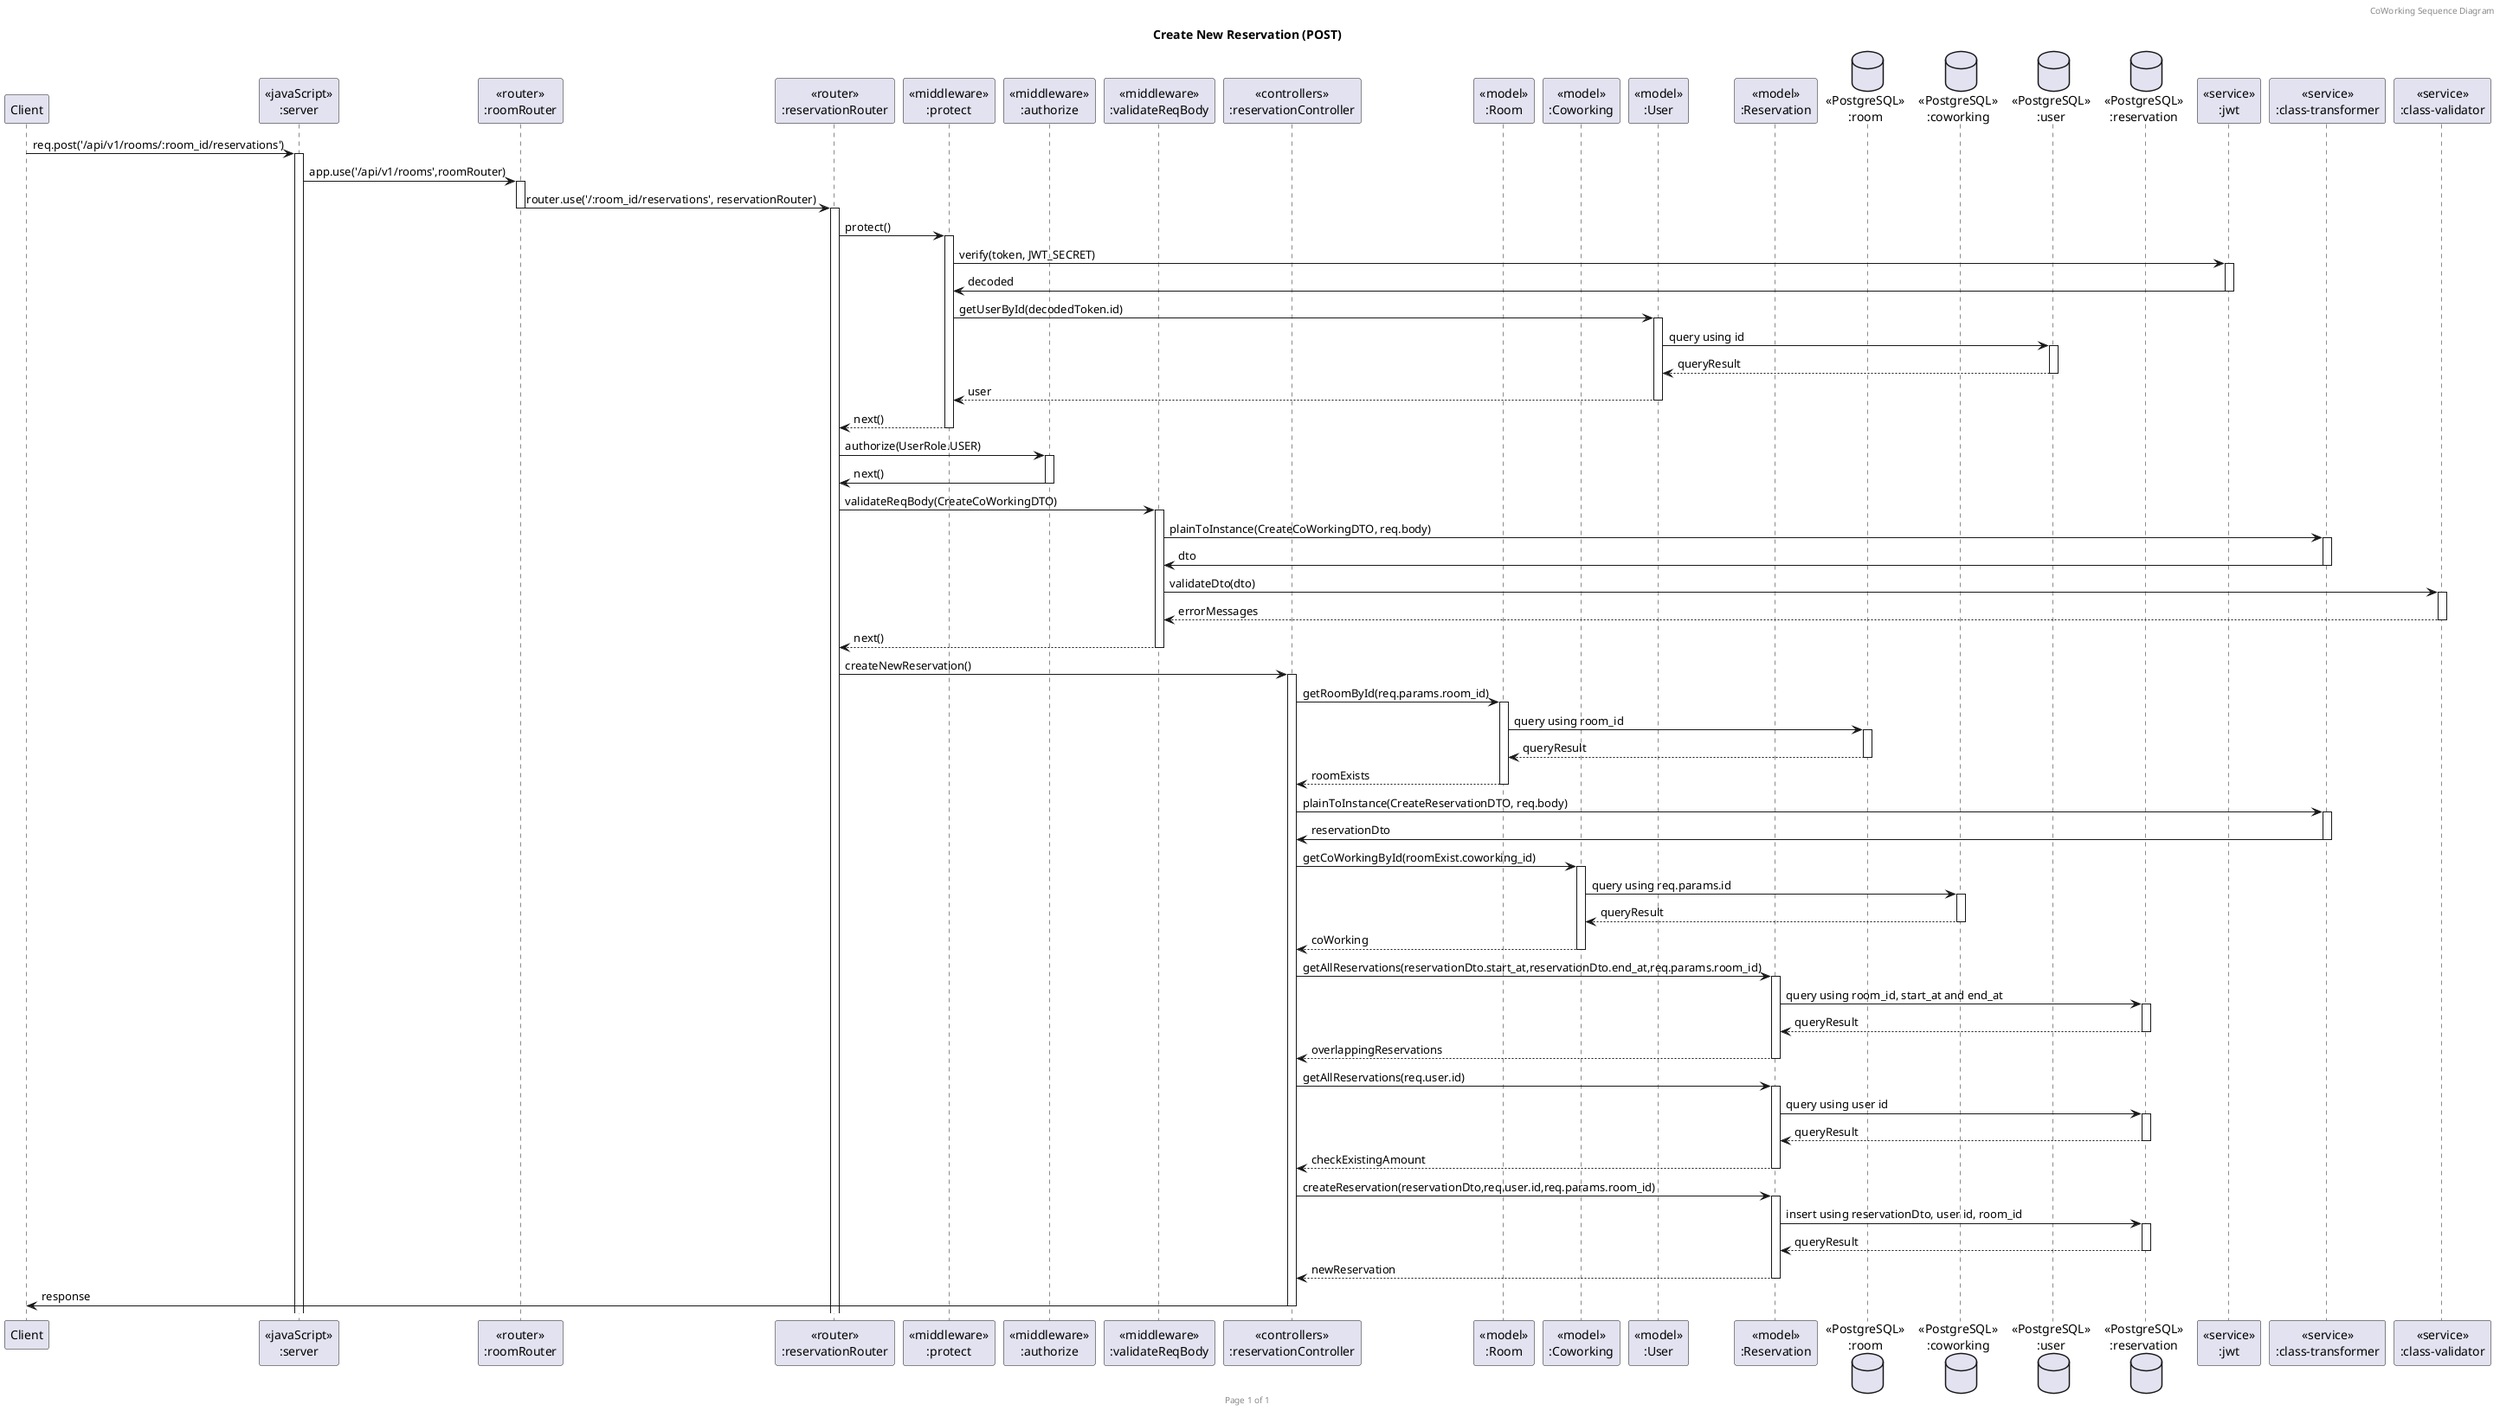 @startuml Create New Reservation (POST)

header CoWorking Sequence Diagram
footer Page %page% of %lastpage%
title "Create New Reservation (POST)"

participant "Client" as client
participant "<<javaScript>>\n:server" as server
participant "<<router>>\n:roomRouter" as roomRouter
participant "<<router>>\n:reservationRouter" as reservationRouter
participant "<<middleware>>\n:protect" as protectMiddleware
participant "<<middleware>>\n:authorize" as authorizeMiddleware
participant "<<middleware>>\n:validateReqBody" as reqMiddleware
participant "<<controllers>>\n:reservationController" as reservationController
participant "<<model>>\n:Room" as roomModel
participant "<<model>>\n:Coworking" as coWorkingModel
participant "<<model>>\n:User" as userModel
participant "<<model>>\n:Reservation" as reservationModel
database "<<PostgreSQL>>\n:room" as roomDatabase
database "<<PostgreSQL>>\n:coworking" as coWorkingDatabase
database "<<PostgreSQL>>\n:user" as userDatabase
database "<<PostgreSQL>>\n:reservation" as reservationDatabase
participant "<<service>>\n:jwt" as jwt
participant "<<service>>\n:class-transformer" as classTransformer
participant "<<service>>\n:class-validator" as classValidator

client->server ++:req.post('/api/v1/rooms/:room_id/reservations')
server->roomRouter ++:app.use('/api/v1/rooms',roomRouter)
roomRouter->reservationRouter --++: router.use('/:room_id/reservations', reservationRouter)

reservationRouter -> protectMiddleware ++: protect()
protectMiddleware -> jwt ++: verify(token, JWT_SECRET)
jwt -> protectMiddleware --: decoded
protectMiddleware -> userModel ++: getUserById(decodedToken.id)
userModel -> userDatabase ++: query using id
userDatabase --> userModel --: queryResult
userModel --> protectMiddleware --: user
protectMiddleware --> reservationRouter --: next()

reservationRouter -> authorizeMiddleware ++: authorize(UserRole.USER)
authorizeMiddleware -> reservationRouter --: next()

reservationRouter -> reqMiddleware ++: validateReqBody(CreateCoWorkingDTO)
reqMiddleware -> classTransformer ++: plainToInstance(CreateCoWorkingDTO, req.body)
classTransformer -> reqMiddleware --: dto
reqMiddleware -> classValidator ++: validateDto(dto)
classValidator --> reqMiddleware --: errorMessages
reqMiddleware --> reservationRouter --: next()


reservationRouter -> reservationController ++:createNewReservation()
reservationController -> roomModel ++: getRoomById(req.params.room_id)
roomModel -> roomDatabase ++: query using room_id
roomDatabase --> roomModel --: queryResult
roomModel --> reservationController --: roomExists

reservationController->classTransformer ++: plainToInstance(CreateReservationDTO, req.body)
classTransformer -> reservationController --: reservationDto
reservationController -> coWorkingModel ++: getCoWorkingById(roomExist.coworking_id)
coWorkingModel -> coWorkingDatabase ++: query using req.params.id
coWorkingDatabase --> coWorkingModel --: queryResult
coWorkingModel --> reservationController --: coWorking

reservationController -> reservationModel ++: getAllReservations(reservationDto.start_at,reservationDto.end_at,req.params.room_id)
reservationModel -> reservationDatabase ++: query using room_id, start_at and end_at
reservationDatabase --> reservationModel --: queryResult
reservationModel --> reservationController --: overlappingReservations

reservationController -> reservationModel ++: getAllReservations(req.user.id)
reservationModel -> reservationDatabase ++: query using user id
reservationDatabase --> reservationModel --: queryResult
reservationModel --> reservationController --: checkExistingAmount

reservationController -> reservationModel ++: createReservation(reservationDto,req.user.id,req.params.room_id)
reservationModel -> reservationDatabase ++: insert using reservationDto, user id, room_id
reservationDatabase --> reservationModel --: queryResult
reservationModel --> reservationController --: newReservation
reservationController -> client --: response

@enduml